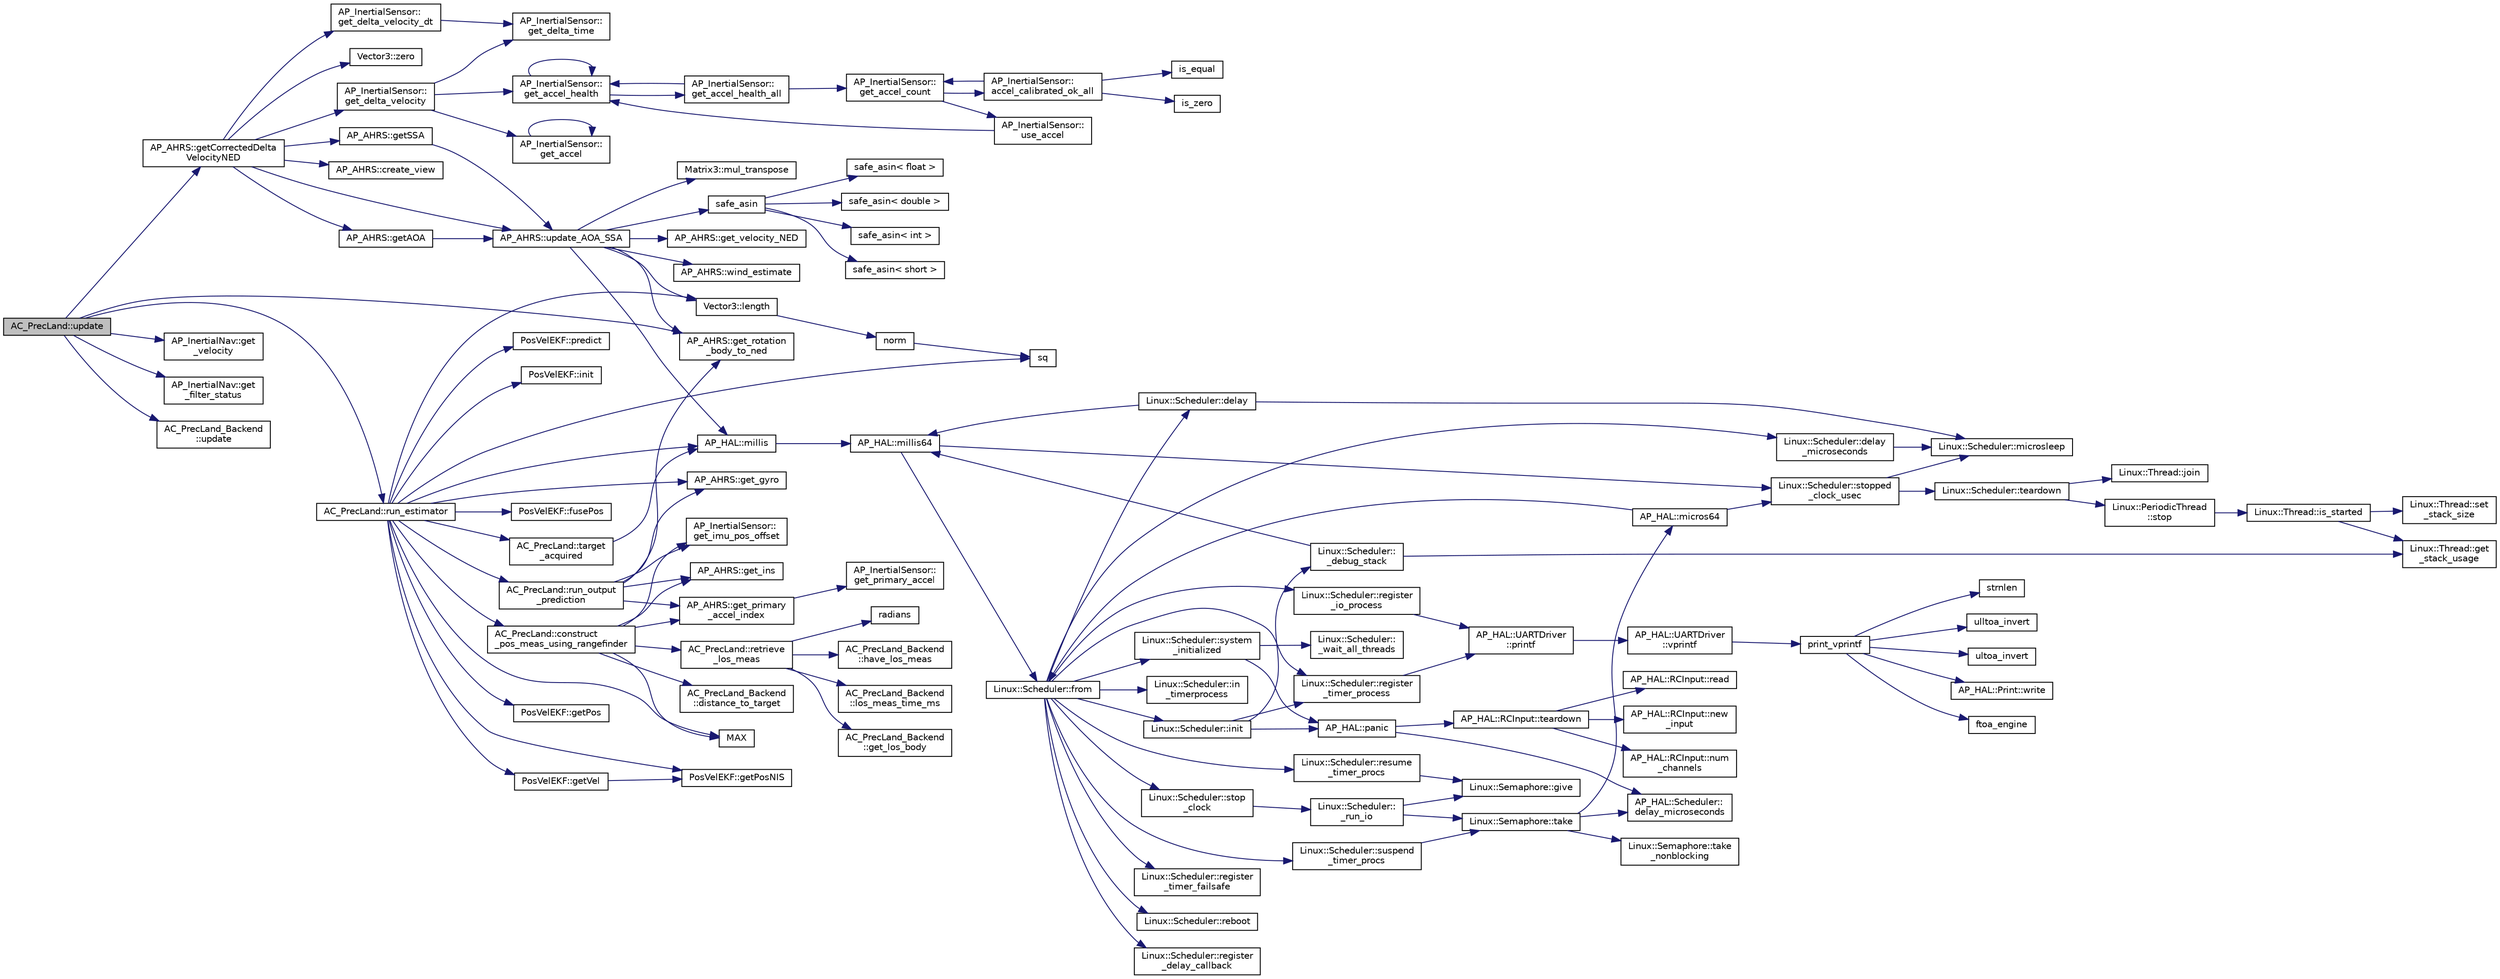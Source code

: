 digraph "AC_PrecLand::update"
{
 // INTERACTIVE_SVG=YES
  edge [fontname="Helvetica",fontsize="10",labelfontname="Helvetica",labelfontsize="10"];
  node [fontname="Helvetica",fontsize="10",shape=record];
  rankdir="LR";
  Node1 [label="AC_PrecLand::update",height=0.2,width=0.4,color="black", fillcolor="grey75", style="filled", fontcolor="black"];
  Node1 -> Node2 [color="midnightblue",fontsize="10",style="solid",fontname="Helvetica"];
  Node2 [label="AP_AHRS::getCorrectedDelta\lVelocityNED",height=0.2,width=0.4,color="black", fillcolor="white", style="filled",URL="$classAP__AHRS.html#a60cff586e3b46426dca95819225b5c30"];
  Node2 -> Node3 [color="midnightblue",fontsize="10",style="solid",fontname="Helvetica"];
  Node3 [label="Vector3::zero",height=0.2,width=0.4,color="black", fillcolor="white", style="filled",URL="$classVector3.html#adf1769d5ee5df2f8585df2f540fa5efe"];
  Node2 -> Node4 [color="midnightblue",fontsize="10",style="solid",fontname="Helvetica"];
  Node4 [label="AP_InertialSensor::\lget_delta_velocity",height=0.2,width=0.4,color="black", fillcolor="white", style="filled",URL="$classAP__InertialSensor.html#ae29959984a5cbda37ebfce599f89ef73"];
  Node4 -> Node5 [color="midnightblue",fontsize="10",style="solid",fontname="Helvetica"];
  Node5 [label="AP_InertialSensor::\lget_accel_health",height=0.2,width=0.4,color="black", fillcolor="white", style="filled",URL="$classAP__InertialSensor.html#ad62d78eafa668b24e1969ee38a4aa882"];
  Node5 -> Node5 [color="midnightblue",fontsize="10",style="solid",fontname="Helvetica"];
  Node5 -> Node6 [color="midnightblue",fontsize="10",style="solid",fontname="Helvetica"];
  Node6 [label="AP_InertialSensor::\lget_accel_health_all",height=0.2,width=0.4,color="black", fillcolor="white", style="filled",URL="$classAP__InertialSensor.html#a430f2a39baf404728deb8c2cfd87ba98"];
  Node6 -> Node7 [color="midnightblue",fontsize="10",style="solid",fontname="Helvetica"];
  Node7 [label="AP_InertialSensor::\lget_accel_count",height=0.2,width=0.4,color="black", fillcolor="white", style="filled",URL="$classAP__InertialSensor.html#ac57331a5046d45016ef900726e1be2fb"];
  Node7 -> Node8 [color="midnightblue",fontsize="10",style="solid",fontname="Helvetica"];
  Node8 [label="AP_InertialSensor::\laccel_calibrated_ok_all",height=0.2,width=0.4,color="black", fillcolor="white", style="filled",URL="$classAP__InertialSensor.html#ac671d4d4176eb2b74d82149efc1f940d"];
  Node8 -> Node7 [color="midnightblue",fontsize="10",style="solid",fontname="Helvetica"];
  Node8 -> Node9 [color="midnightblue",fontsize="10",style="solid",fontname="Helvetica"];
  Node9 [label="is_equal",height=0.2,width=0.4,color="black", fillcolor="white", style="filled",URL="$AP__Math_8cpp.html#accbd9f8bbc0adacd51efa66fad490c24"];
  Node8 -> Node10 [color="midnightblue",fontsize="10",style="solid",fontname="Helvetica"];
  Node10 [label="is_zero",height=0.2,width=0.4,color="black", fillcolor="white", style="filled",URL="$AP__Math_8h.html#a2a12cce483e9b870da70d30406d82c60"];
  Node7 -> Node11 [color="midnightblue",fontsize="10",style="solid",fontname="Helvetica"];
  Node11 [label="AP_InertialSensor::\luse_accel",height=0.2,width=0.4,color="black", fillcolor="white", style="filled",URL="$classAP__InertialSensor.html#a733bdee49ff9e3f1a911874469a1a3ac"];
  Node11 -> Node5 [color="midnightblue",fontsize="10",style="solid",fontname="Helvetica"];
  Node6 -> Node5 [color="midnightblue",fontsize="10",style="solid",fontname="Helvetica"];
  Node4 -> Node12 [color="midnightblue",fontsize="10",style="solid",fontname="Helvetica"];
  Node12 [label="AP_InertialSensor::\lget_accel",height=0.2,width=0.4,color="black", fillcolor="white", style="filled",URL="$classAP__InertialSensor.html#a0e468eca65e425f017c8467039900573"];
  Node12 -> Node12 [color="midnightblue",fontsize="10",style="solid",fontname="Helvetica"];
  Node4 -> Node13 [color="midnightblue",fontsize="10",style="solid",fontname="Helvetica"];
  Node13 [label="AP_InertialSensor::\lget_delta_time",height=0.2,width=0.4,color="black", fillcolor="white", style="filled",URL="$classAP__InertialSensor.html#a7091792f55b39778157617b5e38e6075"];
  Node2 -> Node14 [color="midnightblue",fontsize="10",style="solid",fontname="Helvetica"];
  Node14 [label="AP_InertialSensor::\lget_delta_velocity_dt",height=0.2,width=0.4,color="black", fillcolor="white", style="filled",URL="$classAP__InertialSensor.html#ad22e8ed9b13a093d5cf3a2a420522b3b"];
  Node14 -> Node13 [color="midnightblue",fontsize="10",style="solid",fontname="Helvetica"];
  Node2 -> Node15 [color="midnightblue",fontsize="10",style="solid",fontname="Helvetica"];
  Node15 [label="AP_AHRS::create_view",height=0.2,width=0.4,color="black", fillcolor="white", style="filled",URL="$classAP__AHRS.html#a5eb8ca9ea0bad6197d98d0ee1486eb1a"];
  Node2 -> Node16 [color="midnightblue",fontsize="10",style="solid",fontname="Helvetica"];
  Node16 [label="AP_AHRS::getAOA",height=0.2,width=0.4,color="black", fillcolor="white", style="filled",URL="$classAP__AHRS.html#a6f06d92b5a60228c9e14ed04a52d6743"];
  Node16 -> Node17 [color="midnightblue",fontsize="10",style="solid",fontname="Helvetica"];
  Node17 [label="AP_AHRS::update_AOA_SSA",height=0.2,width=0.4,color="black", fillcolor="white", style="filled",URL="$classAP__AHRS.html#a7328e4bc4caf3cb87a16915edcde932e"];
  Node17 -> Node18 [color="midnightblue",fontsize="10",style="solid",fontname="Helvetica"];
  Node18 [label="AP_HAL::millis",height=0.2,width=0.4,color="black", fillcolor="white", style="filled",URL="$namespaceAP__HAL.html#a77dffbb18891996280308e21316ec186"];
  Node18 -> Node19 [color="midnightblue",fontsize="10",style="solid",fontname="Helvetica"];
  Node19 [label="AP_HAL::millis64",height=0.2,width=0.4,color="black", fillcolor="white", style="filled",URL="$namespaceAP__HAL.html#a59336c5fceaf28a76d1df1581a87a25d"];
  Node19 -> Node20 [color="midnightblue",fontsize="10",style="solid",fontname="Helvetica"];
  Node20 [label="Linux::Scheduler::from",height=0.2,width=0.4,color="black", fillcolor="white", style="filled",URL="$classLinux_1_1Scheduler.html#a53ecaae0fdc72f85bd57c4b0cff93653"];
  Node20 -> Node21 [color="midnightblue",fontsize="10",style="solid",fontname="Helvetica"];
  Node21 [label="Linux::Scheduler::init",height=0.2,width=0.4,color="black", fillcolor="white", style="filled",URL="$classLinux_1_1Scheduler.html#a3d77c332e051c28c83fb07757e7100bd"];
  Node21 -> Node22 [color="midnightblue",fontsize="10",style="solid",fontname="Helvetica"];
  Node22 [label="AP_HAL::panic",height=0.2,width=0.4,color="black", fillcolor="white", style="filled",URL="$namespaceAP__HAL.html#a71832f03d849a0c088f04fc98d3c8143"];
  Node22 -> Node23 [color="midnightblue",fontsize="10",style="solid",fontname="Helvetica"];
  Node23 [label="AP_HAL::RCInput::teardown",height=0.2,width=0.4,color="black", fillcolor="white", style="filled",URL="$classAP__HAL_1_1RCInput.html#a2bea13d38f2b9ae8bf5193a3a69f0a31"];
  Node23 -> Node24 [color="midnightblue",fontsize="10",style="solid",fontname="Helvetica"];
  Node24 [label="AP_HAL::RCInput::new\l_input",height=0.2,width=0.4,color="black", fillcolor="white", style="filled",URL="$classAP__HAL_1_1RCInput.html#aee1fade33080edef83dd7db0fad0f7da"];
  Node23 -> Node25 [color="midnightblue",fontsize="10",style="solid",fontname="Helvetica"];
  Node25 [label="AP_HAL::RCInput::num\l_channels",height=0.2,width=0.4,color="black", fillcolor="white", style="filled",URL="$classAP__HAL_1_1RCInput.html#ae55f959c6115c1f41783af3a2b6c4fcd"];
  Node23 -> Node26 [color="midnightblue",fontsize="10",style="solid",fontname="Helvetica"];
  Node26 [label="AP_HAL::RCInput::read",height=0.2,width=0.4,color="black", fillcolor="white", style="filled",URL="$classAP__HAL_1_1RCInput.html#a078fd7e6d2e6a899009ec674a8e03498"];
  Node22 -> Node27 [color="midnightblue",fontsize="10",style="solid",fontname="Helvetica"];
  Node27 [label="AP_HAL::Scheduler::\ldelay_microseconds",height=0.2,width=0.4,color="black", fillcolor="white", style="filled",URL="$classAP__HAL_1_1Scheduler.html#a78c4f1b1f192ac1c99544b6cc8f099b0"];
  Node21 -> Node28 [color="midnightblue",fontsize="10",style="solid",fontname="Helvetica"];
  Node28 [label="Linux::Scheduler::register\l_timer_process",height=0.2,width=0.4,color="black", fillcolor="white", style="filled",URL="$classLinux_1_1Scheduler.html#a02a34a123dfebaf360f7010745e1e646"];
  Node28 -> Node29 [color="midnightblue",fontsize="10",style="solid",fontname="Helvetica"];
  Node29 [label="AP_HAL::UARTDriver\l::printf",height=0.2,width=0.4,color="black", fillcolor="white", style="filled",URL="$classAP__HAL_1_1UARTDriver.html#a6ceedc792594e59fc7d80b39a435f027"];
  Node29 -> Node30 [color="midnightblue",fontsize="10",style="solid",fontname="Helvetica"];
  Node30 [label="AP_HAL::UARTDriver\l::vprintf",height=0.2,width=0.4,color="black", fillcolor="white", style="filled",URL="$classAP__HAL_1_1UARTDriver.html#aa8abfb6d6641299472c29ac1edde559f"];
  Node30 -> Node31 [color="midnightblue",fontsize="10",style="solid",fontname="Helvetica"];
  Node31 [label="print_vprintf",height=0.2,width=0.4,color="black", fillcolor="white", style="filled",URL="$print__vprintf_8cpp.html#a1534eaeab54696df96975b56d9f49212"];
  Node31 -> Node32 [color="midnightblue",fontsize="10",style="solid",fontname="Helvetica"];
  Node32 [label="AP_HAL::Print::write",height=0.2,width=0.4,color="black", fillcolor="white", style="filled",URL="$classAP__HAL_1_1Print.html#acc65391952a43334f8f5c9bef341f501"];
  Node31 -> Node33 [color="midnightblue",fontsize="10",style="solid",fontname="Helvetica"];
  Node33 [label="ftoa_engine",height=0.2,width=0.4,color="black", fillcolor="white", style="filled",URL="$ftoa__engine_8cpp.html#a1c28234da8f20b43c85890d4bb452947"];
  Node31 -> Node34 [color="midnightblue",fontsize="10",style="solid",fontname="Helvetica"];
  Node34 [label="strnlen",height=0.2,width=0.4,color="black", fillcolor="white", style="filled",URL="$replace_8cpp.html#a880bcc7b85a09e6254691bebd5344b51"];
  Node31 -> Node35 [color="midnightblue",fontsize="10",style="solid",fontname="Helvetica"];
  Node35 [label="ulltoa_invert",height=0.2,width=0.4,color="black", fillcolor="white", style="filled",URL="$utoa__invert_8cpp.html#a34926f552460b47c414ec4d83b32815c"];
  Node31 -> Node36 [color="midnightblue",fontsize="10",style="solid",fontname="Helvetica"];
  Node36 [label="ultoa_invert",height=0.2,width=0.4,color="black", fillcolor="white", style="filled",URL="$utoa__invert_8cpp.html#a5d99bba8e697c1e11da489d88fca8559"];
  Node21 -> Node37 [color="midnightblue",fontsize="10",style="solid",fontname="Helvetica"];
  Node37 [label="Linux::Scheduler::\l_debug_stack",height=0.2,width=0.4,color="black", fillcolor="white", style="filled",URL="$classLinux_1_1Scheduler.html#a163eb7b285c95b1b1d036fc61d723910"];
  Node37 -> Node19 [color="midnightblue",fontsize="10",style="solid",fontname="Helvetica"];
  Node37 -> Node38 [color="midnightblue",fontsize="10",style="solid",fontname="Helvetica"];
  Node38 [label="Linux::Thread::get\l_stack_usage",height=0.2,width=0.4,color="black", fillcolor="white", style="filled",URL="$classLinux_1_1Thread.html#a6884970a0811ae21953c57fb98aa6e96"];
  Node20 -> Node39 [color="midnightblue",fontsize="10",style="solid",fontname="Helvetica"];
  Node39 [label="Linux::Scheduler::delay",height=0.2,width=0.4,color="black", fillcolor="white", style="filled",URL="$classLinux_1_1Scheduler.html#a14f3239ecbb9889823b20dc9de655c2f"];
  Node39 -> Node19 [color="midnightblue",fontsize="10",style="solid",fontname="Helvetica"];
  Node39 -> Node40 [color="midnightblue",fontsize="10",style="solid",fontname="Helvetica"];
  Node40 [label="Linux::Scheduler::microsleep",height=0.2,width=0.4,color="black", fillcolor="white", style="filled",URL="$classLinux_1_1Scheduler.html#a647872aff158b510c56862f51f951538"];
  Node20 -> Node41 [color="midnightblue",fontsize="10",style="solid",fontname="Helvetica"];
  Node41 [label="Linux::Scheduler::delay\l_microseconds",height=0.2,width=0.4,color="black", fillcolor="white", style="filled",URL="$classLinux_1_1Scheduler.html#a4cffd5bcba0175bf49c7aa75ff3bf09a"];
  Node41 -> Node40 [color="midnightblue",fontsize="10",style="solid",fontname="Helvetica"];
  Node20 -> Node42 [color="midnightblue",fontsize="10",style="solid",fontname="Helvetica"];
  Node42 [label="Linux::Scheduler::register\l_delay_callback",height=0.2,width=0.4,color="black", fillcolor="white", style="filled",URL="$classLinux_1_1Scheduler.html#a5cb50b637d5fd3e5f9220bc23db0fb3f"];
  Node20 -> Node28 [color="midnightblue",fontsize="10",style="solid",fontname="Helvetica"];
  Node20 -> Node43 [color="midnightblue",fontsize="10",style="solid",fontname="Helvetica"];
  Node43 [label="Linux::Scheduler::register\l_io_process",height=0.2,width=0.4,color="black", fillcolor="white", style="filled",URL="$classLinux_1_1Scheduler.html#aa2be97cb8686d72cc322fb38f69a940c"];
  Node43 -> Node29 [color="midnightblue",fontsize="10",style="solid",fontname="Helvetica"];
  Node20 -> Node44 [color="midnightblue",fontsize="10",style="solid",fontname="Helvetica"];
  Node44 [label="Linux::Scheduler::suspend\l_timer_procs",height=0.2,width=0.4,color="black", fillcolor="white", style="filled",URL="$classLinux_1_1Scheduler.html#abba967d02c28cb0b16a7cebbff9bc6d6"];
  Node44 -> Node45 [color="midnightblue",fontsize="10",style="solid",fontname="Helvetica"];
  Node45 [label="Linux::Semaphore::take",height=0.2,width=0.4,color="black", fillcolor="white", style="filled",URL="$classLinux_1_1Semaphore.html#afc4c8706abb7e68aa4001ea372dc614e"];
  Node45 -> Node46 [color="midnightblue",fontsize="10",style="solid",fontname="Helvetica"];
  Node46 [label="Linux::Semaphore::take\l_nonblocking",height=0.2,width=0.4,color="black", fillcolor="white", style="filled",URL="$classLinux_1_1Semaphore.html#a561b4f40f3a76335f1a686c2aed526f9"];
  Node45 -> Node47 [color="midnightblue",fontsize="10",style="solid",fontname="Helvetica"];
  Node47 [label="AP_HAL::micros64",height=0.2,width=0.4,color="black", fillcolor="white", style="filled",URL="$namespaceAP__HAL.html#a7aa0ce7625c9680e30ff4a99940907a5"];
  Node47 -> Node20 [color="midnightblue",fontsize="10",style="solid",fontname="Helvetica"];
  Node47 -> Node48 [color="midnightblue",fontsize="10",style="solid",fontname="Helvetica"];
  Node48 [label="Linux::Scheduler::stopped\l_clock_usec",height=0.2,width=0.4,color="black", fillcolor="white", style="filled",URL="$classLinux_1_1Scheduler.html#a682b4c34f330f66db5ab4aa5d96e13f9"];
  Node48 -> Node40 [color="midnightblue",fontsize="10",style="solid",fontname="Helvetica"];
  Node48 -> Node49 [color="midnightblue",fontsize="10",style="solid",fontname="Helvetica"];
  Node49 [label="Linux::Scheduler::teardown",height=0.2,width=0.4,color="black", fillcolor="white", style="filled",URL="$classLinux_1_1Scheduler.html#ab373a83d818679432520ea881044b2a7"];
  Node49 -> Node50 [color="midnightblue",fontsize="10",style="solid",fontname="Helvetica"];
  Node50 [label="Linux::PeriodicThread\l::stop",height=0.2,width=0.4,color="black", fillcolor="white", style="filled",URL="$classLinux_1_1PeriodicThread.html#a136aaf6e713f63b246fc4a2905e6e9a1"];
  Node50 -> Node51 [color="midnightblue",fontsize="10",style="solid",fontname="Helvetica"];
  Node51 [label="Linux::Thread::is_started",height=0.2,width=0.4,color="black", fillcolor="white", style="filled",URL="$classLinux_1_1Thread.html#a240d7b48a9a8eb43638f67295a1819e5"];
  Node51 -> Node38 [color="midnightblue",fontsize="10",style="solid",fontname="Helvetica"];
  Node51 -> Node52 [color="midnightblue",fontsize="10",style="solid",fontname="Helvetica"];
  Node52 [label="Linux::Thread::set\l_stack_size",height=0.2,width=0.4,color="black", fillcolor="white", style="filled",URL="$classLinux_1_1Thread.html#a8d3282b714faaf68eae534e9276419f0"];
  Node49 -> Node53 [color="midnightblue",fontsize="10",style="solid",fontname="Helvetica"];
  Node53 [label="Linux::Thread::join",height=0.2,width=0.4,color="black", fillcolor="white", style="filled",URL="$classLinux_1_1Thread.html#a32b7d184279634922e2f3b23b584fbcd"];
  Node45 -> Node27 [color="midnightblue",fontsize="10",style="solid",fontname="Helvetica"];
  Node20 -> Node54 [color="midnightblue",fontsize="10",style="solid",fontname="Helvetica"];
  Node54 [label="Linux::Scheduler::resume\l_timer_procs",height=0.2,width=0.4,color="black", fillcolor="white", style="filled",URL="$classLinux_1_1Scheduler.html#aee4e701b92cb4721c4de1bfcdcded70c"];
  Node54 -> Node55 [color="midnightblue",fontsize="10",style="solid",fontname="Helvetica"];
  Node55 [label="Linux::Semaphore::give",height=0.2,width=0.4,color="black", fillcolor="white", style="filled",URL="$classLinux_1_1Semaphore.html#a216f91636f64b57b59d43ef64af91624"];
  Node20 -> Node56 [color="midnightblue",fontsize="10",style="solid",fontname="Helvetica"];
  Node56 [label="Linux::Scheduler::in\l_timerprocess",height=0.2,width=0.4,color="black", fillcolor="white", style="filled",URL="$classLinux_1_1Scheduler.html#af23753e7c6bfa97553db215a64235455"];
  Node20 -> Node57 [color="midnightblue",fontsize="10",style="solid",fontname="Helvetica"];
  Node57 [label="Linux::Scheduler::register\l_timer_failsafe",height=0.2,width=0.4,color="black", fillcolor="white", style="filled",URL="$classLinux_1_1Scheduler.html#ac193459e3575c7a0588fdc72250c2044"];
  Node20 -> Node58 [color="midnightblue",fontsize="10",style="solid",fontname="Helvetica"];
  Node58 [label="Linux::Scheduler::system\l_initialized",height=0.2,width=0.4,color="black", fillcolor="white", style="filled",URL="$classLinux_1_1Scheduler.html#ad6070a7ee637adf5101b1e6b6efbf8f6"];
  Node58 -> Node22 [color="midnightblue",fontsize="10",style="solid",fontname="Helvetica"];
  Node58 -> Node59 [color="midnightblue",fontsize="10",style="solid",fontname="Helvetica"];
  Node59 [label="Linux::Scheduler::\l_wait_all_threads",height=0.2,width=0.4,color="black", fillcolor="white", style="filled",URL="$classLinux_1_1Scheduler.html#ac52c8da3f1f4fd79c50bd64379daf399"];
  Node20 -> Node60 [color="midnightblue",fontsize="10",style="solid",fontname="Helvetica"];
  Node60 [label="Linux::Scheduler::reboot",height=0.2,width=0.4,color="black", fillcolor="white", style="filled",URL="$classLinux_1_1Scheduler.html#ae72cfa66c849ffd882ef518c35c71e69"];
  Node20 -> Node61 [color="midnightblue",fontsize="10",style="solid",fontname="Helvetica"];
  Node61 [label="Linux::Scheduler::stop\l_clock",height=0.2,width=0.4,color="black", fillcolor="white", style="filled",URL="$classLinux_1_1Scheduler.html#a392aebafcdfe9a812e4db4b7a9dcce9c"];
  Node61 -> Node62 [color="midnightblue",fontsize="10",style="solid",fontname="Helvetica"];
  Node62 [label="Linux::Scheduler::\l_run_io",height=0.2,width=0.4,color="black", fillcolor="white", style="filled",URL="$classLinux_1_1Scheduler.html#a70b024d7d0886bf47b46cc3ee310d638"];
  Node62 -> Node45 [color="midnightblue",fontsize="10",style="solid",fontname="Helvetica"];
  Node62 -> Node55 [color="midnightblue",fontsize="10",style="solid",fontname="Helvetica"];
  Node19 -> Node48 [color="midnightblue",fontsize="10",style="solid",fontname="Helvetica"];
  Node17 -> Node63 [color="midnightblue",fontsize="10",style="solid",fontname="Helvetica"];
  Node63 [label="AP_AHRS::get_velocity_NED",height=0.2,width=0.4,color="black", fillcolor="white", style="filled",URL="$classAP__AHRS.html#a964855631b6a020e36e3913f51d448d7"];
  Node17 -> Node64 [color="midnightblue",fontsize="10",style="solid",fontname="Helvetica"];
  Node64 [label="AP_AHRS::wind_estimate",height=0.2,width=0.4,color="black", fillcolor="white", style="filled",URL="$classAP__AHRS.html#a4cdb54b496f9381a4c629cf0b10c8f8a"];
  Node17 -> Node65 [color="midnightblue",fontsize="10",style="solid",fontname="Helvetica"];
  Node65 [label="AP_AHRS::get_rotation\l_body_to_ned",height=0.2,width=0.4,color="black", fillcolor="white", style="filled",URL="$classAP__AHRS.html#a8a1988bb283c488c86b329be18271fbf"];
  Node17 -> Node66 [color="midnightblue",fontsize="10",style="solid",fontname="Helvetica"];
  Node66 [label="Matrix3::mul_transpose",height=0.2,width=0.4,color="black", fillcolor="white", style="filled",URL="$classMatrix3.html#a3705734aec6b67d729011cd792d7398a"];
  Node17 -> Node67 [color="midnightblue",fontsize="10",style="solid",fontname="Helvetica"];
  Node67 [label="Vector3::length",height=0.2,width=0.4,color="black", fillcolor="white", style="filled",URL="$classVector3.html#ac1fd5514e368a1e1c2d13f71eda18345"];
  Node67 -> Node68 [color="midnightblue",fontsize="10",style="solid",fontname="Helvetica"];
  Node68 [label="norm",height=0.2,width=0.4,color="black", fillcolor="white", style="filled",URL="$AP__Math_8h.html#adc76d4a5e5c9ae8cb7ab17b55c40d636"];
  Node68 -> Node69 [color="midnightblue",fontsize="10",style="solid",fontname="Helvetica"];
  Node69 [label="sq",height=0.2,width=0.4,color="black", fillcolor="white", style="filled",URL="$AP__Math_8h.html#a0375e3d67fd3911cacee5c3e1408c0f2"];
  Node17 -> Node70 [color="midnightblue",fontsize="10",style="solid",fontname="Helvetica"];
  Node70 [label="safe_asin",height=0.2,width=0.4,color="black", fillcolor="white", style="filled",URL="$AP__Math_8cpp.html#a3370ada2588e54722319d65e00d8545c"];
  Node70 -> Node71 [color="midnightblue",fontsize="10",style="solid",fontname="Helvetica"];
  Node71 [label="safe_asin\< int \>",height=0.2,width=0.4,color="black", fillcolor="white", style="filled",URL="$AP__Math_8cpp.html#acde8e5813f30717986b84509948bf530"];
  Node70 -> Node72 [color="midnightblue",fontsize="10",style="solid",fontname="Helvetica"];
  Node72 [label="safe_asin\< short \>",height=0.2,width=0.4,color="black", fillcolor="white", style="filled",URL="$AP__Math_8cpp.html#a6baeda4985886aba9f6d5d5008ac2b10"];
  Node70 -> Node73 [color="midnightblue",fontsize="10",style="solid",fontname="Helvetica"];
  Node73 [label="safe_asin\< float \>",height=0.2,width=0.4,color="black", fillcolor="white", style="filled",URL="$AP__Math_8cpp.html#a48612e903b0ef12fa5653056a6d5b3f7"];
  Node70 -> Node74 [color="midnightblue",fontsize="10",style="solid",fontname="Helvetica"];
  Node74 [label="safe_asin\< double \>",height=0.2,width=0.4,color="black", fillcolor="white", style="filled",URL="$AP__Math_8cpp.html#a9f2aae5b5adb09329c1a64b433d148dd"];
  Node2 -> Node75 [color="midnightblue",fontsize="10",style="solid",fontname="Helvetica"];
  Node75 [label="AP_AHRS::getSSA",height=0.2,width=0.4,color="black", fillcolor="white", style="filled",URL="$classAP__AHRS.html#a6b7ca065135dc4f0c06879b6a5bca2db"];
  Node75 -> Node17 [color="midnightblue",fontsize="10",style="solid",fontname="Helvetica"];
  Node2 -> Node17 [color="midnightblue",fontsize="10",style="solid",fontname="Helvetica"];
  Node1 -> Node65 [color="midnightblue",fontsize="10",style="solid",fontname="Helvetica"];
  Node1 -> Node76 [color="midnightblue",fontsize="10",style="solid",fontname="Helvetica"];
  Node76 [label="AP_InertialNav::get\l_velocity",height=0.2,width=0.4,color="black", fillcolor="white", style="filled",URL="$classAP__InertialNav.html#a5bfad40c8a4e0ca98aa09c80e17c4ff5"];
  Node1 -> Node77 [color="midnightblue",fontsize="10",style="solid",fontname="Helvetica"];
  Node77 [label="AP_InertialNav::get\l_filter_status",height=0.2,width=0.4,color="black", fillcolor="white", style="filled",URL="$classAP__InertialNav.html#a47e166a499a049c13c8beb0c6544434b"];
  Node1 -> Node78 [color="midnightblue",fontsize="10",style="solid",fontname="Helvetica"];
  Node78 [label="AC_PrecLand_Backend\l::update",height=0.2,width=0.4,color="black", fillcolor="white", style="filled",URL="$classAC__PrecLand__Backend.html#ae36eed6b6a42c874f20f5140afc837ff"];
  Node1 -> Node79 [color="midnightblue",fontsize="10",style="solid",fontname="Helvetica"];
  Node79 [label="AC_PrecLand::run_estimator",height=0.2,width=0.4,color="black", fillcolor="white", style="filled",URL="$classAC__PrecLand.html#a545fab3d301df35c1fc4d8ed77a30a6a"];
  Node79 -> Node80 [color="midnightblue",fontsize="10",style="solid",fontname="Helvetica"];
  Node80 [label="AC_PrecLand::target\l_acquired",height=0.2,width=0.4,color="black", fillcolor="white", style="filled",URL="$classAC__PrecLand.html#ab74395f2f665f296b59563d398f13a60"];
  Node80 -> Node18 [color="midnightblue",fontsize="10",style="solid",fontname="Helvetica"];
  Node79 -> Node81 [color="midnightblue",fontsize="10",style="solid",fontname="Helvetica"];
  Node81 [label="AC_PrecLand::construct\l_pos_meas_using_rangefinder",height=0.2,width=0.4,color="black", fillcolor="white", style="filled",URL="$classAC__PrecLand.html#abc6b8584352827d64da89218782482ff"];
  Node81 -> Node82 [color="midnightblue",fontsize="10",style="solid",fontname="Helvetica"];
  Node82 [label="AC_PrecLand::retrieve\l_los_meas",height=0.2,width=0.4,color="black", fillcolor="white", style="filled",URL="$classAC__PrecLand.html#a1af672e94e4e05509af59efbbd331a70"];
  Node82 -> Node83 [color="midnightblue",fontsize="10",style="solid",fontname="Helvetica"];
  Node83 [label="AC_PrecLand_Backend\l::have_los_meas",height=0.2,width=0.4,color="black", fillcolor="white", style="filled",URL="$classAC__PrecLand__Backend.html#afebbcfc9f35cf90d562b26bc10d4a9d2"];
  Node82 -> Node84 [color="midnightblue",fontsize="10",style="solid",fontname="Helvetica"];
  Node84 [label="AC_PrecLand_Backend\l::los_meas_time_ms",height=0.2,width=0.4,color="black", fillcolor="white", style="filled",URL="$classAC__PrecLand__Backend.html#a89f250bff1bb56fa6b4c0588c06a09ad"];
  Node82 -> Node85 [color="midnightblue",fontsize="10",style="solid",fontname="Helvetica"];
  Node85 [label="AC_PrecLand_Backend\l::get_los_body",height=0.2,width=0.4,color="black", fillcolor="white", style="filled",URL="$classAC__PrecLand__Backend.html#a9760df586efebfa276d6a1022972ca91"];
  Node82 -> Node86 [color="midnightblue",fontsize="10",style="solid",fontname="Helvetica"];
  Node86 [label="radians",height=0.2,width=0.4,color="black", fillcolor="white", style="filled",URL="$AP__Math_8h.html#a75b14352ec1c95a8276af9a0813cfdc3"];
  Node81 -> Node87 [color="midnightblue",fontsize="10",style="solid",fontname="Helvetica"];
  Node87 [label="AC_PrecLand_Backend\l::distance_to_target",height=0.2,width=0.4,color="black", fillcolor="white", style="filled",URL="$classAC__PrecLand__Backend.html#a0f6130712486e06d1ab5b8e9daf4ca7d"];
  Node81 -> Node88 [color="midnightblue",fontsize="10",style="solid",fontname="Helvetica"];
  Node88 [label="MAX",height=0.2,width=0.4,color="black", fillcolor="white", style="filled",URL="$AP__Math_8h.html#a5c0b5c82749ac54970b2699d3c10ee9b"];
  Node81 -> Node89 [color="midnightblue",fontsize="10",style="solid",fontname="Helvetica"];
  Node89 [label="AP_AHRS::get_ins",height=0.2,width=0.4,color="black", fillcolor="white", style="filled",URL="$classAP__AHRS.html#a14398c5d2ae68bbe1c67482a91909ad9"];
  Node81 -> Node90 [color="midnightblue",fontsize="10",style="solid",fontname="Helvetica"];
  Node90 [label="AP_InertialSensor::\lget_imu_pos_offset",height=0.2,width=0.4,color="black", fillcolor="white", style="filled",URL="$classAP__InertialSensor.html#adeaa1ba1a5eae5dd36ea12966a7c0d6c"];
  Node81 -> Node91 [color="midnightblue",fontsize="10",style="solid",fontname="Helvetica"];
  Node91 [label="AP_AHRS::get_primary\l_accel_index",height=0.2,width=0.4,color="black", fillcolor="white", style="filled",URL="$classAP__AHRS.html#ace106976d873bf18a38694db38232e67"];
  Node91 -> Node92 [color="midnightblue",fontsize="10",style="solid",fontname="Helvetica"];
  Node92 [label="AP_InertialSensor::\lget_primary_accel",height=0.2,width=0.4,color="black", fillcolor="white", style="filled",URL="$classAP__InertialSensor.html#ab7e75af54a874d77240c89c6e5152a99"];
  Node79 -> Node18 [color="midnightblue",fontsize="10",style="solid",fontname="Helvetica"];
  Node79 -> Node93 [color="midnightblue",fontsize="10",style="solid",fontname="Helvetica"];
  Node93 [label="AC_PrecLand::run_output\l_prediction",height=0.2,width=0.4,color="black", fillcolor="white", style="filled",URL="$classAC__PrecLand.html#adff67aaf96efc90020ea42024fef6a5b"];
  Node93 -> Node89 [color="midnightblue",fontsize="10",style="solid",fontname="Helvetica"];
  Node93 -> Node90 [color="midnightblue",fontsize="10",style="solid",fontname="Helvetica"];
  Node93 -> Node91 [color="midnightblue",fontsize="10",style="solid",fontname="Helvetica"];
  Node93 -> Node94 [color="midnightblue",fontsize="10",style="solid",fontname="Helvetica"];
  Node94 [label="AP_AHRS::get_gyro",height=0.2,width=0.4,color="black", fillcolor="white", style="filled",URL="$classAP__AHRS.html#a73669ea2a3cea5b5348915f7a333f840"];
  Node93 -> Node65 [color="midnightblue",fontsize="10",style="solid",fontname="Helvetica"];
  Node79 -> Node95 [color="midnightblue",fontsize="10",style="solid",fontname="Helvetica"];
  Node95 [label="PosVelEKF::predict",height=0.2,width=0.4,color="black", fillcolor="white", style="filled",URL="$classPosVelEKF.html#a11e0966b98a7b23f5035539d9c344a92"];
  Node79 -> Node69 [color="midnightblue",fontsize="10",style="solid",fontname="Helvetica"];
  Node79 -> Node94 [color="midnightblue",fontsize="10",style="solid",fontname="Helvetica"];
  Node79 -> Node67 [color="midnightblue",fontsize="10",style="solid",fontname="Helvetica"];
  Node79 -> Node96 [color="midnightblue",fontsize="10",style="solid",fontname="Helvetica"];
  Node96 [label="PosVelEKF::init",height=0.2,width=0.4,color="black", fillcolor="white", style="filled",URL="$classPosVelEKF.html#a9a3756d7c7a00bdf6a42ecd160c1e3a5"];
  Node79 -> Node97 [color="midnightblue",fontsize="10",style="solid",fontname="Helvetica"];
  Node97 [label="PosVelEKF::getPosNIS",height=0.2,width=0.4,color="black", fillcolor="white", style="filled",URL="$classPosVelEKF.html#a843899296c4023da46df037d148a69d0"];
  Node79 -> Node88 [color="midnightblue",fontsize="10",style="solid",fontname="Helvetica"];
  Node79 -> Node98 [color="midnightblue",fontsize="10",style="solid",fontname="Helvetica"];
  Node98 [label="PosVelEKF::fusePos",height=0.2,width=0.4,color="black", fillcolor="white", style="filled",URL="$classPosVelEKF.html#a627bc5ae582a77ad695103aeb620807d"];
  Node79 -> Node99 [color="midnightblue",fontsize="10",style="solid",fontname="Helvetica"];
  Node99 [label="PosVelEKF::getPos",height=0.2,width=0.4,color="black", fillcolor="white", style="filled",URL="$classPosVelEKF.html#a23f09df5852cf285955d46275d945806"];
  Node79 -> Node100 [color="midnightblue",fontsize="10",style="solid",fontname="Helvetica"];
  Node100 [label="PosVelEKF::getVel",height=0.2,width=0.4,color="black", fillcolor="white", style="filled",URL="$classPosVelEKF.html#af4184166a64a6d828c7fba272f2f23ba"];
  Node100 -> Node97 [color="midnightblue",fontsize="10",style="solid",fontname="Helvetica"];
}
